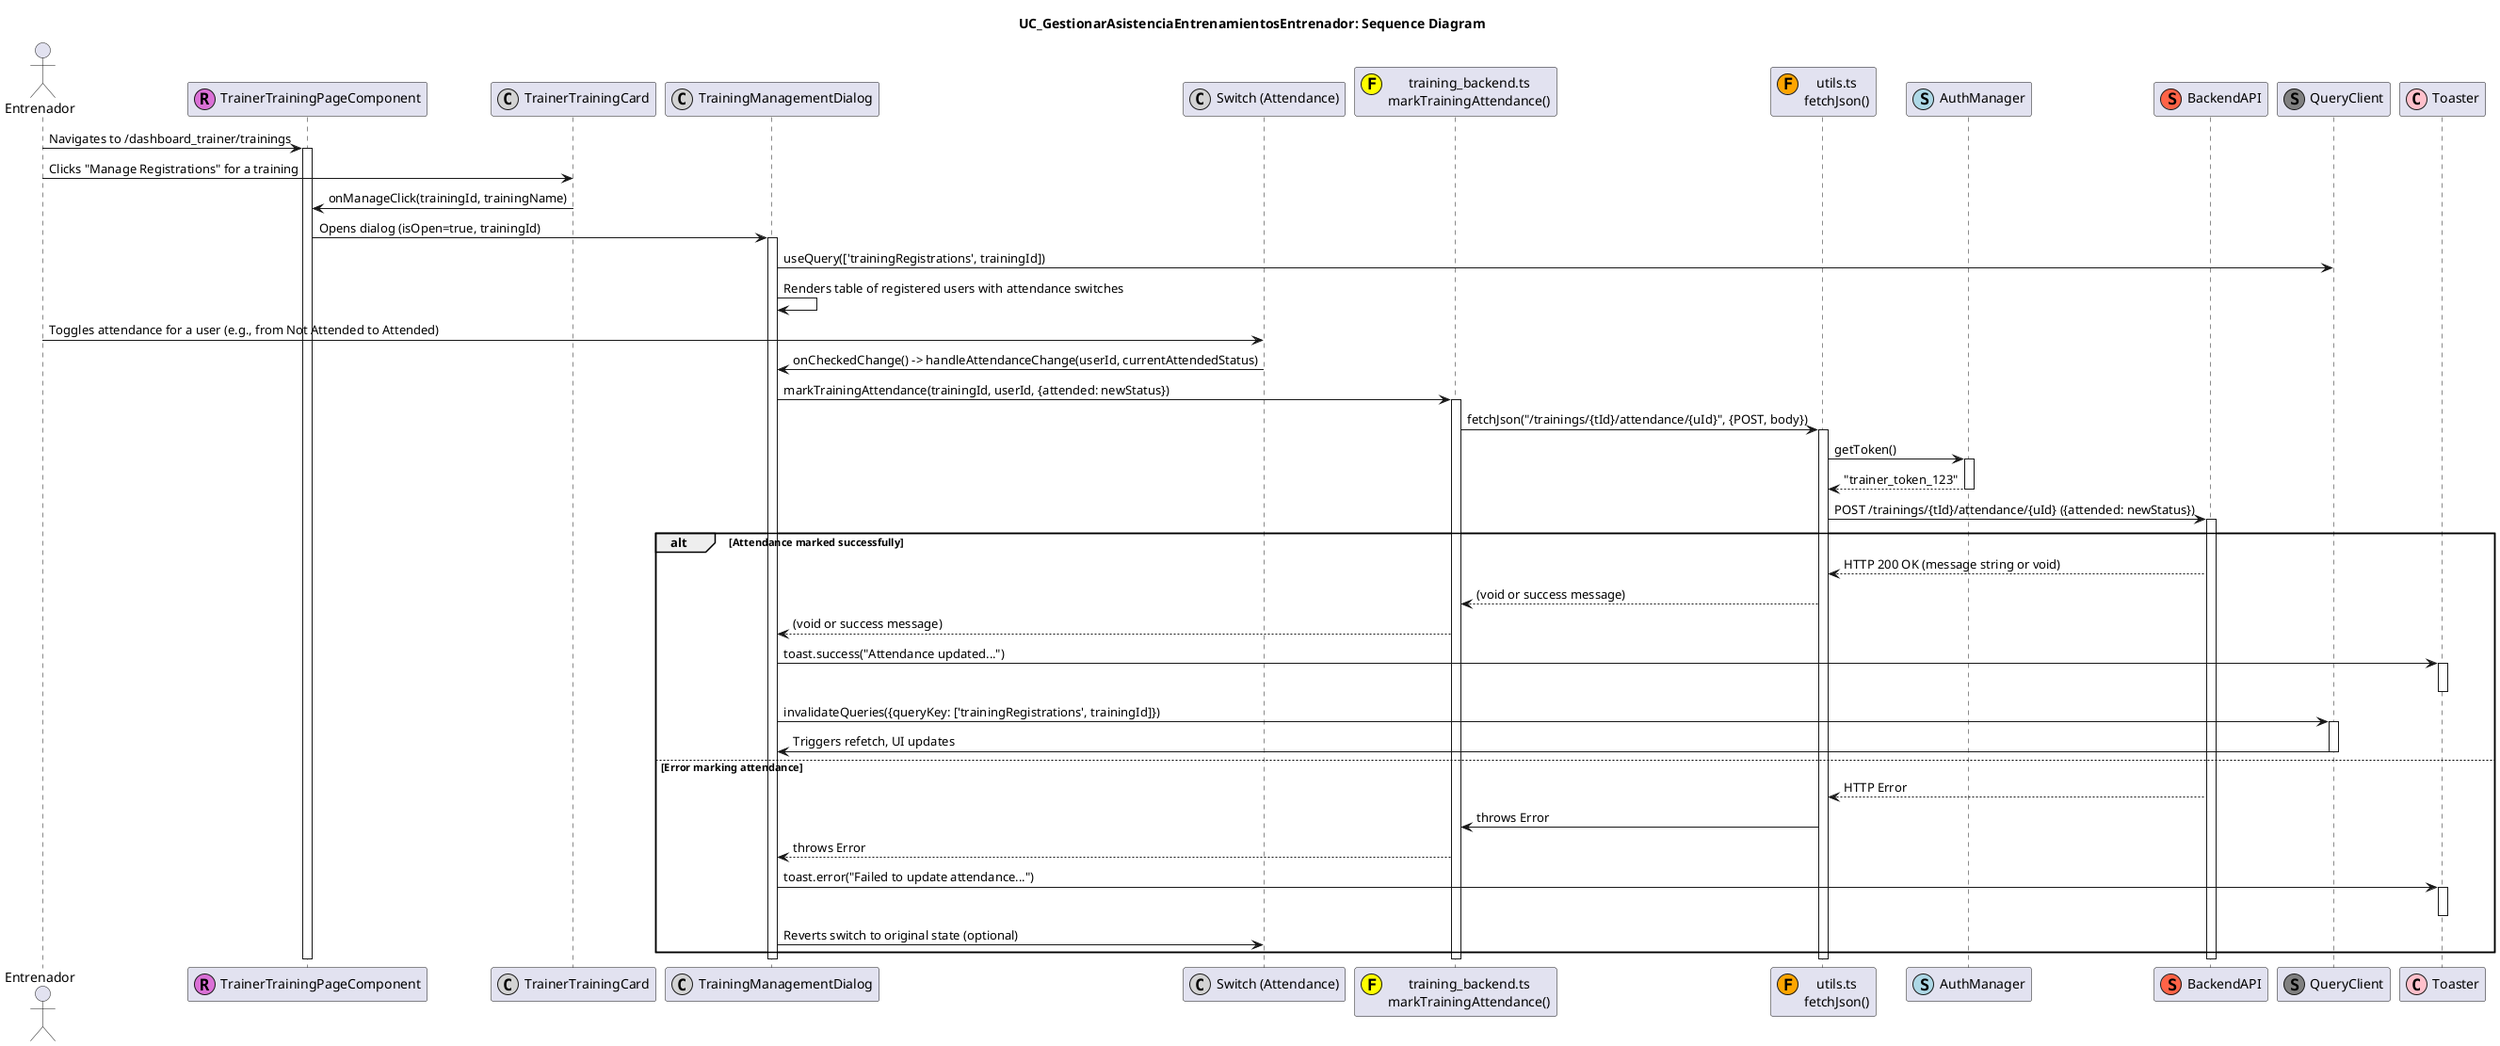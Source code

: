 @startuml
title UC_GestionarAsistenciaEntrenamientosEntrenador: Sequence Diagram

actor "Entrenador" as Trainer
participant "TrainerTrainingPageComponent" as TrainerTrainingPage <<(R,orchid)>>
participant "TrainerTrainingCard" as TrainerTrainingCard <<(C,lightgrey)>>
participant "TrainingManagementDialog" as AttendanceDialog <<(C,lightgrey)>>
participant "Switch (Attendance)" as AttendanceSwitch <<(C,lightgrey)>>
participant "training_backend.ts\nmarkTrainingAttendance()" as TrainingBackend <<(F,yellow)>>
participant "utils.ts\nfetchJson()" as FetchUtil <<(F,orange)>>
participant "AuthManager" as AuthMgr <<(S,lightblue)>>
participant "BackendAPI" as API <<(S,tomato)>>
participant "QueryClient" as QueryClient <<(S,grey)>>
participant "Toaster" as Toaster <<(C,pink)>>

Trainer -> TrainerTrainingPage : Navigates to /dashboard_trainer/trainings
activate TrainerTrainingPage
' ... Initial load of trainings ... '

Trainer -> TrainerTrainingCard : Clicks "Manage Registrations" for a training
TrainerTrainingCard -> TrainerTrainingPage : onManageClick(trainingId, trainingName)
TrainerTrainingPage -> AttendanceDialog : Opens dialog (isOpen=true, trainingId)
activate AttendanceDialog

AttendanceDialog -> QueryClient : useQuery(['trainingRegistrations', trainingId])
' ... Data fetching for dialog (list of registered users) ... '
AttendanceDialog -> AttendanceDialog : Renders table of registered users with attendance switches

Trainer -> AttendanceSwitch : Toggles attendance for a user (e.g., from Not Attended to Attended)
AttendanceSwitch -> AttendanceDialog : onCheckedChange() -> handleAttendanceChange(userId, currentAttendedStatus)

AttendanceDialog -> TrainingBackend : markTrainingAttendance(trainingId, userId, {attended: newStatus})
activate TrainingBackend
TrainingBackend -> FetchUtil : fetchJson("/trainings/{tId}/attendance/{uId}", {POST, body})
activate FetchUtil
FetchUtil -> AuthMgr : getToken()
activate AuthMgr
AuthMgr --> FetchUtil : "trainer_token_123"
deactivate AuthMgr
FetchUtil -> API : POST /trainings/{tId}/attendance/{uId} ({attended: newStatus})
activate API
alt Attendance marked successfully
  API --> FetchUtil : HTTP 200 OK (message string or void)
  FetchUtil --> TrainingBackend : (void or success message)
  TrainingBackend --> AttendanceDialog : (void or success message)

  AttendanceDialog -> Toaster : toast.success("Attendance updated...")
  activate Toaster
  deactivate Toaster
  AttendanceDialog -> QueryClient : invalidateQueries({queryKey: ['trainingRegistrations', trainingId]})
  activate QueryClient
  QueryClient -> AttendanceDialog : Triggers refetch, UI updates
  deactivate QueryClient
else Error marking attendance
  API --> FetchUtil : HTTP Error
  FetchUtil -> TrainingBackend : throws Error
  TrainingBackend --> AttendanceDialog : throws Error
  AttendanceDialog -> Toaster : toast.error("Failed to update attendance...")
  activate Toaster
  deactivate Toaster
  AttendanceDialog -> AttendanceSwitch : Reverts switch to original state (optional)
end
deactivate API
deactivate FetchUtil
deactivate TrainingBackend
deactivate AttendanceDialog
deactivate TrainerTrainingPage
@enduml